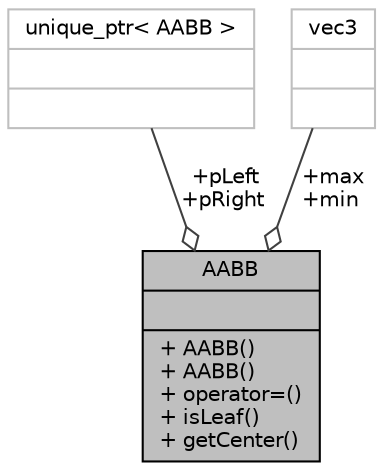 digraph "AABB"
{
 // LATEX_PDF_SIZE
  edge [fontname="Helvetica",fontsize="10",labelfontname="Helvetica",labelfontsize="10"];
  node [fontname="Helvetica",fontsize="10",shape=record];
  Node1 [label="{AABB\n||+ AABB()\l+ AABB()\l+ operator=()\l+ isLeaf()\l+ getCenter()\l}",height=0.2,width=0.4,color="black", fillcolor="grey75", style="filled", fontcolor="black",tooltip="Axis Aligned Bounding Box data structure."];
  Node2 -> Node1 [color="grey25",fontsize="10",style="solid",label=" +pLeft\n+pRight" ,arrowhead="odiamond",fontname="Helvetica"];
  Node2 [label="{unique_ptr\< AABB \>\n||}",height=0.2,width=0.4,color="grey75", fillcolor="white", style="filled",tooltip=" "];
  Node3 -> Node1 [color="grey25",fontsize="10",style="solid",label=" +max\n+min" ,arrowhead="odiamond",fontname="Helvetica"];
  Node3 [label="{vec3\n||}",height=0.2,width=0.4,color="grey75", fillcolor="white", style="filled",tooltip=" "];
}
